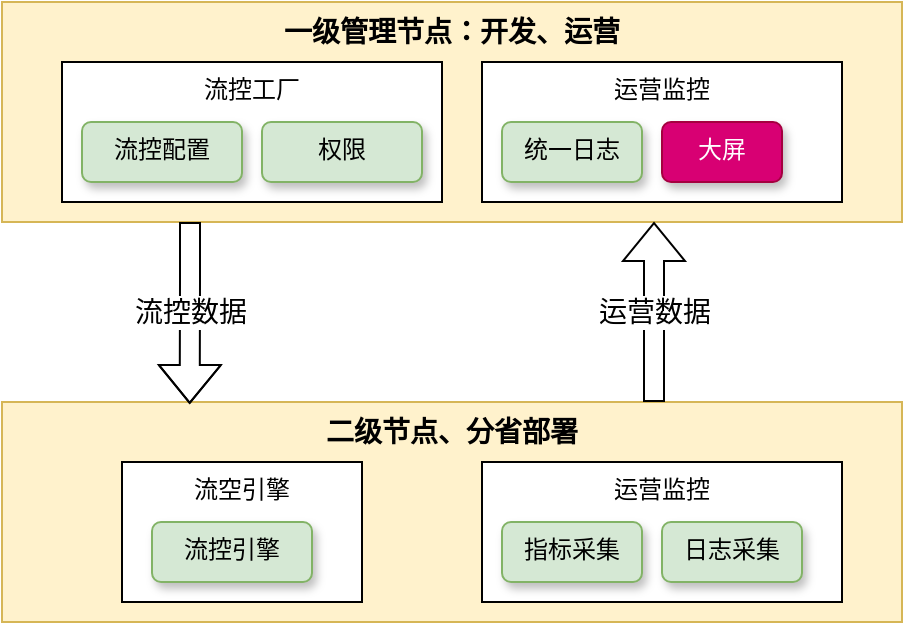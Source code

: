 <mxfile version="15.5.9" type="github" pages="3">
  <diagram id="oLGI9z6a4HBIK8-N9Z7Y" name="逻辑架构">
    <mxGraphModel dx="1108" dy="482" grid="1" gridSize="10" guides="1" tooltips="1" connect="1" arrows="1" fold="1" page="1" pageScale="1" pageWidth="980" pageHeight="690" math="0" shadow="0">
      <root>
        <mxCell id="0" />
        <mxCell id="1" parent="0" />
        <mxCell id="sBp065pm-CVBf1uHkQzi-4" value="一级管理节点：开发、运营" style="rounded=0;whiteSpace=wrap;html=1;fillColor=#fff2cc;strokeColor=#d6b656;horizontal=1;verticalAlign=top;fontStyle=1;fontSize=14;" parent="1" vertex="1">
          <mxGeometry x="60" y="60" width="450" height="110" as="geometry" />
        </mxCell>
        <mxCell id="sBp065pm-CVBf1uHkQzi-5" value="流控工厂" style="rounded=0;whiteSpace=wrap;html=1;gradientColor=none;horizontal=1;labelPosition=center;verticalLabelPosition=middle;align=center;verticalAlign=top;" parent="1" vertex="1">
          <mxGeometry x="90" y="90" width="190" height="70" as="geometry" />
        </mxCell>
        <mxCell id="sBp065pm-CVBf1uHkQzi-6" value="流控配置" style="rounded=1;whiteSpace=wrap;html=1;verticalAlign=top;fillColor=#d5e8d4;strokeColor=#82b366;shadow=1;" parent="1" vertex="1">
          <mxGeometry x="100" y="120" width="80" height="30" as="geometry" />
        </mxCell>
        <mxCell id="sBp065pm-CVBf1uHkQzi-7" value="运营监控" style="rounded=0;whiteSpace=wrap;html=1;gradientColor=none;horizontal=1;labelPosition=center;verticalLabelPosition=middle;align=center;verticalAlign=top;" parent="1" vertex="1">
          <mxGeometry x="300" y="90" width="180" height="70" as="geometry" />
        </mxCell>
        <mxCell id="sBp065pm-CVBf1uHkQzi-8" value="统一日志" style="rounded=1;whiteSpace=wrap;html=1;verticalAlign=top;fillColor=#d5e8d4;strokeColor=#82b366;shadow=1;" parent="1" vertex="1">
          <mxGeometry x="310" y="120" width="70" height="30" as="geometry" />
        </mxCell>
        <mxCell id="sBp065pm-CVBf1uHkQzi-11" value="大屏" style="rounded=1;whiteSpace=wrap;html=1;verticalAlign=top;fillColor=#d80073;strokeColor=#A50040;shadow=1;fontColor=#ffffff;" parent="1" vertex="1">
          <mxGeometry x="390" y="120" width="60" height="30" as="geometry" />
        </mxCell>
        <mxCell id="sBp065pm-CVBf1uHkQzi-13" value="权限" style="rounded=1;whiteSpace=wrap;html=1;verticalAlign=top;fillColor=#d5e8d4;strokeColor=#82b366;shadow=1;" parent="1" vertex="1">
          <mxGeometry x="190" y="120" width="80" height="30" as="geometry" />
        </mxCell>
        <mxCell id="sBp065pm-CVBf1uHkQzi-14" value="二级节点、分省部署" style="rounded=0;whiteSpace=wrap;html=1;fillColor=#fff2cc;strokeColor=#d6b656;horizontal=1;verticalAlign=top;fontStyle=1;fontSize=14;" parent="1" vertex="1">
          <mxGeometry x="60" y="260" width="450" height="110" as="geometry" />
        </mxCell>
        <mxCell id="sBp065pm-CVBf1uHkQzi-16" value="流空引擎" style="rounded=0;whiteSpace=wrap;html=1;gradientColor=none;horizontal=1;labelPosition=center;verticalLabelPosition=middle;align=center;verticalAlign=top;" parent="1" vertex="1">
          <mxGeometry x="120" y="290" width="120" height="70" as="geometry" />
        </mxCell>
        <mxCell id="sBp065pm-CVBf1uHkQzi-17" value="流控引擎" style="rounded=1;whiteSpace=wrap;html=1;verticalAlign=top;fillColor=#d5e8d4;strokeColor=#82b366;shadow=1;" parent="1" vertex="1">
          <mxGeometry x="135" y="320" width="80" height="30" as="geometry" />
        </mxCell>
        <mxCell id="sBp065pm-CVBf1uHkQzi-18" value="运营监控" style="rounded=0;whiteSpace=wrap;html=1;gradientColor=none;horizontal=1;labelPosition=center;verticalLabelPosition=middle;align=center;verticalAlign=top;" parent="1" vertex="1">
          <mxGeometry x="300" y="290" width="180" height="70" as="geometry" />
        </mxCell>
        <mxCell id="sBp065pm-CVBf1uHkQzi-19" value="指标采集" style="rounded=1;whiteSpace=wrap;html=1;verticalAlign=top;fillColor=#d5e8d4;strokeColor=#82b366;shadow=1;" parent="1" vertex="1">
          <mxGeometry x="310" y="320" width="70" height="30" as="geometry" />
        </mxCell>
        <mxCell id="sBp065pm-CVBf1uHkQzi-23" value="日志采集" style="rounded=1;whiteSpace=wrap;html=1;verticalAlign=top;fillColor=#d5e8d4;strokeColor=#82b366;shadow=1;" parent="1" vertex="1">
          <mxGeometry x="390" y="320" width="70" height="30" as="geometry" />
        </mxCell>
        <mxCell id="sBp065pm-CVBf1uHkQzi-24" value="流控数据" style="shape=flexArrow;endArrow=classic;html=1;rounded=0;fontSize=14;entryX=0.405;entryY=0.009;entryDx=0;entryDy=0;entryPerimeter=0;" parent="1" edge="1">
          <mxGeometry width="50" height="50" relative="1" as="geometry">
            <mxPoint x="154" y="170" as="sourcePoint" />
            <mxPoint x="153.85" y="260.99" as="targetPoint" />
            <Array as="points">
              <mxPoint x="154" y="200" />
            </Array>
          </mxGeometry>
        </mxCell>
        <mxCell id="sBp065pm-CVBf1uHkQzi-26" value="运营数据" style="shape=flexArrow;endArrow=classic;html=1;rounded=0;fontSize=14;" parent="1" edge="1">
          <mxGeometry width="50" height="50" relative="1" as="geometry">
            <mxPoint x="386" y="260" as="sourcePoint" />
            <mxPoint x="386" y="170" as="targetPoint" />
          </mxGeometry>
        </mxCell>
      </root>
    </mxGraphModel>
  </diagram>
  <diagram id="fbQm1llPgzJf8hFarM7H" name="部署运行架构-物理">
    <mxGraphModel dx="1553" dy="607" grid="1" gridSize="10" guides="1" tooltips="1" connect="1" arrows="1" fold="1" page="1" pageScale="1" pageWidth="980" pageHeight="690" math="0" shadow="0">
      <root>
        <mxCell id="NP_HojyU4tkYbMgiwP5o-0" />
        <mxCell id="NP_HojyU4tkYbMgiwP5o-1" parent="NP_HojyU4tkYbMgiwP5o-0" />
        <mxCell id="u3MFdCRJsbCS7jwwS8nm-0" value="" style="rounded=1;whiteSpace=wrap;html=1;shadow=1;fontSize=14;gradientColor=none;verticalAlign=top;" parent="NP_HojyU4tkYbMgiwP5o-1" vertex="1">
          <mxGeometry x="170" y="482.5" width="610" height="80" as="geometry" />
        </mxCell>
        <mxCell id="Mo_kTadvGA1qFEUCFDDB-12" value="流控json" style="edgeStyle=orthogonalEdgeStyle;rounded=0;orthogonalLoop=1;jettySize=auto;html=1;fontSize=12;entryX=-0.02;entryY=0.333;entryDx=0;entryDy=0;entryPerimeter=0;elbow=vertical;curved=1;" parent="NP_HojyU4tkYbMgiwP5o-1" source="Mo_kTadvGA1qFEUCFDDB-7" target="Mo_kTadvGA1qFEUCFDDB-5" edge="1">
          <mxGeometry relative="1" as="geometry">
            <mxPoint x="325" y="410" as="targetPoint" />
            <Array as="points">
              <mxPoint x="465" y="523" />
              <mxPoint x="465" y="424" />
            </Array>
          </mxGeometry>
        </mxCell>
        <mxCell id="Mo_kTadvGA1qFEUCFDDB-7" value="" style="rounded=0;whiteSpace=wrap;html=1;shadow=0;fontSize=14;verticalAlign=middle;fillColor=#fad7ac;strokeColor=#b46504;align=left;fontStyle=1" parent="NP_HojyU4tkYbMgiwP5o-1" vertex="1">
          <mxGeometry x="210" y="490" width="230" height="65" as="geometry" />
        </mxCell>
        <mxCell id="6_ZzpwJ5OL2XMzkVOFPA-0" value="磐基云" style="rounded=1;whiteSpace=wrap;html=1;shadow=1;fontSize=14;gradientColor=none;verticalAlign=top;" parent="NP_HojyU4tkYbMgiwP5o-1" vertex="1">
          <mxGeometry x="160" y="20" width="780" height="360" as="geometry" />
        </mxCell>
        <mxCell id="w-EZmMAy4Iv_MLpaqvAl-1" value="W&lt;br&gt;E&lt;br&gt;B" style="rounded=0;whiteSpace=wrap;html=1;shadow=0;fontSize=14;verticalAlign=middle;fillColor=#fad7ac;strokeColor=#b46504;align=left;fontStyle=1;horizontal=1;" parent="NP_HojyU4tkYbMgiwP5o-1" vertex="1">
          <mxGeometry x="250" y="65" width="300" height="60" as="geometry" />
        </mxCell>
        <mxCell id="w-EZmMAy4Iv_MLpaqvAl-0" value="服&lt;br&gt;务" style="rounded=0;whiteSpace=wrap;html=1;shadow=0;fontSize=14;verticalAlign=middle;fillColor=#fad7ac;strokeColor=#b46504;align=left;fontStyle=1" parent="NP_HojyU4tkYbMgiwP5o-1" vertex="1">
          <mxGeometry x="250" y="150" width="300" height="65" as="geometry" />
        </mxCell>
        <mxCell id="NyyIcxrxnfV0I-4X1t5z-2" value="" style="edgeStyle=orthogonalEdgeStyle;rounded=0;orthogonalLoop=1;jettySize=auto;html=1;fontSize=14;" parent="NP_HojyU4tkYbMgiwP5o-1" source="9xRCl8ZjX-lUkDARdpu1-0" edge="1">
          <mxGeometry relative="1" as="geometry">
            <mxPoint x="342" y="150" as="targetPoint" />
          </mxGeometry>
        </mxCell>
        <mxCell id="9xRCl8ZjX-lUkDARdpu1-0" value="流控工厂-WEB&lt;br&gt;" style="rounded=1;whiteSpace=wrap;html=1;verticalAlign=top;fillColor=#d5e8d4;strokeColor=#82b366;shadow=1;" parent="NP_HojyU4tkYbMgiwP5o-1" vertex="1">
          <mxGeometry x="287" y="80" width="110" height="30" as="geometry" />
        </mxCell>
        <mxCell id="NyyIcxrxnfV0I-4X1t5z-1" style="edgeStyle=orthogonalEdgeStyle;rounded=0;orthogonalLoop=1;jettySize=auto;html=1;fontSize=14;" parent="NP_HojyU4tkYbMgiwP5o-1" source="6RguTDdiBsKrD8jDMWTJ-0" target="aEl03PHpY1SfFa9Gt5Uz-0" edge="1">
          <mxGeometry relative="1" as="geometry" />
        </mxCell>
        <mxCell id="6RguTDdiBsKrD8jDMWTJ-0" value="流控工厂-服务" style="rounded=1;whiteSpace=wrap;html=1;verticalAlign=top;fillColor=#d5e8d4;strokeColor=#82b366;shadow=1;" parent="NP_HojyU4tkYbMgiwP5o-1" vertex="1">
          <mxGeometry x="287" y="170" width="110" height="30" as="geometry" />
        </mxCell>
        <mxCell id="aEl03PHpY1SfFa9Gt5Uz-0" value="mysql" style="shape=cylinder3;whiteSpace=wrap;html=1;boundedLbl=1;backgroundOutline=1;size=15;rounded=0;shadow=1;fontSize=14;gradientColor=none;verticalAlign=top;" parent="NP_HojyU4tkYbMgiwP5o-1" vertex="1">
          <mxGeometry x="312" y="300" width="60" height="70" as="geometry" />
        </mxCell>
        <mxCell id="lCTPJlWnJQa8fwrY2ktk-0" value="" style="edgeStyle=orthogonalEdgeStyle;rounded=0;orthogonalLoop=1;jettySize=auto;html=1;fontSize=14;" parent="NP_HojyU4tkYbMgiwP5o-1" source="Y7tlC06m8-OzNRWvH6vx-0" edge="1">
          <mxGeometry relative="1" as="geometry">
            <mxPoint x="485" y="150" as="targetPoint" />
          </mxGeometry>
        </mxCell>
        <mxCell id="Y7tlC06m8-OzNRWvH6vx-0" value="&lt;b&gt;....&lt;/b&gt;" style="rounded=1;whiteSpace=wrap;html=1;verticalAlign=top;fillColor=#d5e8d4;strokeColor=#82b366;shadow=1;" parent="NP_HojyU4tkYbMgiwP5o-1" vertex="1">
          <mxGeometry x="430" y="80" width="110" height="30" as="geometry" />
        </mxCell>
        <mxCell id="6_ZzpwJ5OL2XMzkVOFPA-1" value="..." style="rounded=1;whiteSpace=wrap;html=1;verticalAlign=top;fillColor=#d5e8d4;strokeColor=#82b366;shadow=1;" parent="NP_HojyU4tkYbMgiwP5o-1" vertex="1">
          <mxGeometry x="430" y="170" width="110" height="30" as="geometry" />
        </mxCell>
        <mxCell id="Kbqe0YGDjtKb_5VJARRd-3" value="服务基线" style="edgeStyle=orthogonalEdgeStyle;rounded=0;orthogonalLoop=1;jettySize=auto;html=1;fontSize=14;entryX=1;entryY=0.5;entryDx=0;entryDy=0;" parent="NP_HojyU4tkYbMgiwP5o-1" source="Kbqe0YGDjtKb_5VJARRd-1" target="w-EZmMAy4Iv_MLpaqvAl-0" edge="1">
          <mxGeometry relative="1" as="geometry">
            <mxPoint x="660" y="185" as="targetPoint" />
          </mxGeometry>
        </mxCell>
        <mxCell id="Kbqe0YGDjtKb_5VJARRd-1" value="需求管控" style="rounded=1;whiteSpace=wrap;html=1;verticalAlign=middle;fillColor=#f8cecc;strokeColor=#b85450;shadow=1;gradientColor=#ea6b66;" parent="NP_HojyU4tkYbMgiwP5o-1" vertex="1">
          <mxGeometry x="640" y="160" width="110" height="50" as="geometry" />
        </mxCell>
        <mxCell id="Mo_kTadvGA1qFEUCFDDB-0" value="流控引擎" style="rounded=1;whiteSpace=wrap;html=1;verticalAlign=top;fillColor=#d5e8d4;strokeColor=#82b366;shadow=1;" parent="NP_HojyU4tkYbMgiwP5o-1" vertex="1">
          <mxGeometry x="230" y="510" width="80" height="30" as="geometry" />
        </mxCell>
        <mxCell id="Mo_kTadvGA1qFEUCFDDB-1" value="....." style="rounded=1;whiteSpace=wrap;html=1;verticalAlign=top;fillColor=#d5e8d4;strokeColor=#82b366;shadow=1;" parent="NP_HojyU4tkYbMgiwP5o-1" vertex="1">
          <mxGeometry x="330" y="510" width="80" height="30" as="geometry" />
        </mxCell>
        <mxCell id="Mo_kTadvGA1qFEUCFDDB-2" value="" style="endArrow=none;dashed=1;html=1;rounded=0;fontSize=14;" parent="NP_HojyU4tkYbMgiwP5o-1" edge="1">
          <mxGeometry width="50" height="50" relative="1" as="geometry">
            <mxPoint x="980" y="400" as="sourcePoint" />
            <mxPoint x="10" y="400" as="targetPoint" />
          </mxGeometry>
        </mxCell>
        <mxCell id="Mo_kTadvGA1qFEUCFDDB-3" value="一级" style="text;html=1;strokeColor=none;fillColor=none;align=center;verticalAlign=middle;whiteSpace=wrap;rounded=0;shadow=0;fontSize=22;fontStyle=1" parent="NP_HojyU4tkYbMgiwP5o-1" vertex="1">
          <mxGeometry x="40" y="140" width="60" height="30" as="geometry" />
        </mxCell>
        <mxCell id="Mo_kTadvGA1qFEUCFDDB-4" value="省级" style="text;html=1;strokeColor=none;fillColor=none;align=center;verticalAlign=middle;whiteSpace=wrap;rounded=0;shadow=0;fontSize=22;fontStyle=1" parent="NP_HojyU4tkYbMgiwP5o-1" vertex="1">
          <mxGeometry x="30" y="507.5" width="60" height="30" as="geometry" />
        </mxCell>
        <mxCell id="Mo_kTadvGA1qFEUCFDDB-5" value="" style="sketch=0;aspect=fixed;html=1;points=[];align=center;image;fontSize=12;image=img/lib/mscae/Cache_Redis_Product.svg;rounded=1;shadow=0;gradientColor=none;" parent="NP_HojyU4tkYbMgiwP5o-1" vertex="1">
          <mxGeometry x="520" y="410" width="50" height="42" as="geometry" />
        </mxCell>
        <mxCell id="Mo_kTadvGA1qFEUCFDDB-10" style="edgeStyle=orthogonalEdgeStyle;rounded=0;orthogonalLoop=1;jettySize=auto;html=1;fontSize=12;entryX=0.75;entryY=0;entryDx=0;entryDy=0;startArrow=none;startFill=0;curved=1;exitX=0.25;exitY=1;exitDx=0;exitDy=0;" parent="NP_HojyU4tkYbMgiwP5o-1" source="Kbqe0YGDjtKb_5VJARRd-1" target="Mo_kTadvGA1qFEUCFDDB-7" edge="1">
          <mxGeometry relative="1" as="geometry" />
        </mxCell>
        <mxCell id="aF4toXZxpPaI2YPfsHAH-0" value="流控json" style="edgeLabel;html=1;align=center;verticalAlign=middle;resizable=0;points=[];fontSize=13;fontColor=#000000;" parent="Mo_kTadvGA1qFEUCFDDB-10" vertex="1" connectable="0">
          <mxGeometry x="-0.161" y="21" relative="1" as="geometry">
            <mxPoint y="-26" as="offset" />
          </mxGeometry>
        </mxCell>
        <mxCell id="N9UMVpNTBeUmp2C19hCg-7" style="edgeStyle=orthogonalEdgeStyle;rounded=0;orthogonalLoop=1;jettySize=auto;html=1;entryX=0.5;entryY=1;entryDx=0;entryDy=0;curved=1;" edge="1" parent="NP_HojyU4tkYbMgiwP5o-1" target="s3MKGjqLSDfwih5t7KVQ-0">
          <mxGeometry relative="1" as="geometry">
            <mxPoint x="730" y="310" as="sourcePoint" />
          </mxGeometry>
        </mxCell>
        <mxCell id="Mo_kTadvGA1qFEUCFDDB-6" value="" style="sketch=0;points=[[0,0,0],[0.25,0,0],[0.5,0,0],[0.75,0,0],[1,0,0],[0,1,0],[0.25,1,0],[0.5,1,0],[0.75,1,0],[1,1,0],[0,0.25,0],[0,0.5,0],[0,0.75,0],[1,0.25,0],[1,0.5,0],[1,0.75,0]];outlineConnect=0;fontColor=#232F3E;gradientColor=#945DF2;gradientDirection=north;fillColor=#5A30B5;strokeColor=#ffffff;dashed=0;verticalLabelPosition=bottom;verticalAlign=top;align=center;html=1;fontSize=12;fontStyle=0;aspect=fixed;shape=mxgraph.aws4.resourceIcon;resIcon=mxgraph.aws4.managed_streaming_for_kafka;rounded=1;shadow=0;" parent="NP_HojyU4tkYbMgiwP5o-1" vertex="1">
          <mxGeometry x="665" y="290" width="60" height="60" as="geometry" />
        </mxCell>
        <mxCell id="s3MKGjqLSDfwih5t7KVQ-0" value="" style="rounded=0;whiteSpace=wrap;html=1;shadow=0;fontSize=14;verticalAlign=middle;fillColor=#fad7ac;strokeColor=#b46504;align=left;fontStyle=1;horizontal=1;" parent="NP_HojyU4tkYbMgiwP5o-1" vertex="1">
          <mxGeometry x="770" y="65" width="156" height="60" as="geometry" />
        </mxCell>
        <mxCell id="s3MKGjqLSDfwih5t7KVQ-1" value="日志平台" style="rounded=1;whiteSpace=wrap;html=1;verticalAlign=top;fillColor=#d5e8d4;strokeColor=#82b366;shadow=1;" parent="NP_HojyU4tkYbMgiwP5o-1" vertex="1">
          <mxGeometry x="790" y="80" width="110" height="30" as="geometry" />
        </mxCell>
        <mxCell id="s3MKGjqLSDfwih5t7KVQ-4" value="&lt;h1&gt;流控&lt;/h1&gt;&lt;p&gt;1：流控WEB和微服务都是无状态&lt;/p&gt;&lt;p&gt;2：日志支持租户&lt;/p&gt;" style="text;html=1;strokeColor=none;fillColor=none;spacing=5;spacingTop=-20;whiteSpace=wrap;overflow=hidden;rounded=0;shadow=0;fontSize=12;align=left;verticalAlign=middle;" parent="NP_HojyU4tkYbMgiwP5o-1" vertex="1">
          <mxGeometry x="1030" y="30" width="190" height="120" as="geometry" />
        </mxCell>
        <mxCell id="vb6R51UmJwMg9hE3pY-B-0" value="&lt;h1&gt;需管&lt;/h1&gt;&lt;p&gt;1：走上线版本发布流程&lt;/p&gt;&lt;p&gt;&lt;br&gt;&lt;/p&gt;" style="text;html=1;strokeColor=none;fillColor=none;spacing=5;spacingTop=-20;whiteSpace=wrap;overflow=hidden;rounded=0;shadow=0;fontSize=12;align=left;verticalAlign=middle;" parent="NP_HojyU4tkYbMgiwP5o-1" vertex="1">
          <mxGeometry x="1020" y="167.5" width="190" height="72.5" as="geometry" />
        </mxCell>
        <mxCell id="aF4toXZxpPaI2YPfsHAH-1" value="流控json" style="endArrow=classic;html=1;rounded=0;fontSize=13;fontColor=#000000;curved=1;elbow=vertical;entryX=0;entryY=0.75;entryDx=0;entryDy=0;" parent="NP_HojyU4tkYbMgiwP5o-1" edge="1">
          <mxGeometry width="50" height="50" relative="1" as="geometry">
            <mxPoint x="550" y="201" as="sourcePoint" />
            <mxPoint x="640" y="200.5" as="targetPoint" />
          </mxGeometry>
        </mxCell>
        <mxCell id="s3MKGjqLSDfwih5t7KVQ-2" style="edgeStyle=orthogonalEdgeStyle;curved=1;rounded=0;orthogonalLoop=1;jettySize=auto;html=1;fontSize=12;entryX=0.5;entryY=1;entryDx=0;entryDy=0;entryPerimeter=0;" parent="NP_HojyU4tkYbMgiwP5o-1" source="Mo_kTadvGA1qFEUCFDDB-7" target="N9UMVpNTBeUmp2C19hCg-0" edge="1">
          <mxGeometry relative="1" as="geometry">
            <mxPoint x="700" y="430" as="targetPoint" />
          </mxGeometry>
        </mxCell>
        <mxCell id="s3MKGjqLSDfwih5t7KVQ-3" value="日志" style="edgeLabel;html=1;align=center;verticalAlign=middle;resizable=0;points=[];fontSize=12;" parent="s3MKGjqLSDfwih5t7KVQ-2" vertex="1" connectable="0">
          <mxGeometry x="0.025" y="41" relative="1" as="geometry">
            <mxPoint y="1" as="offset" />
          </mxGeometry>
        </mxCell>
        <mxCell id="N9UMVpNTBeUmp2C19hCg-1" style="edgeStyle=orthogonalEdgeStyle;rounded=0;orthogonalLoop=1;jettySize=auto;html=1;entryX=0.75;entryY=1;entryDx=0;entryDy=0;entryPerimeter=0;curved=1;" edge="1" parent="NP_HojyU4tkYbMgiwP5o-1" source="N9UMVpNTBeUmp2C19hCg-0" target="Mo_kTadvGA1qFEUCFDDB-6">
          <mxGeometry relative="1" as="geometry" />
        </mxCell>
        <mxCell id="N9UMVpNTBeUmp2C19hCg-0" value="" style="sketch=0;points=[[0,0,0],[0.25,0,0],[0.5,0,0],[0.75,0,0],[1,0,0],[0,1,0],[0.25,1,0],[0.5,1,0],[0.75,1,0],[1,1,0],[0,0.25,0],[0,0.5,0],[0,0.75,0],[1,0.25,0],[1,0.5,0],[1,0.75,0]];outlineConnect=0;fontColor=#232F3E;gradientColor=#945DF2;gradientDirection=north;fillColor=#5A30B5;strokeColor=#ffffff;dashed=0;verticalLabelPosition=bottom;verticalAlign=top;align=center;html=1;fontSize=12;fontStyle=0;aspect=fixed;shape=mxgraph.aws4.resourceIcon;resIcon=mxgraph.aws4.managed_streaming_for_kafka;rounded=1;shadow=0;" vertex="1" parent="NP_HojyU4tkYbMgiwP5o-1">
          <mxGeometry x="710" y="401" width="60" height="60" as="geometry" />
        </mxCell>
      </root>
    </mxGraphModel>
  </diagram>
  <diagram id="7OookgQmFwPMR2R4jh_X" name="权限设计">
    <mxGraphModel dx="2080" dy="430" grid="1" gridSize="10" guides="1" tooltips="1" connect="1" arrows="1" fold="1" page="1" pageScale="1" pageWidth="980" pageHeight="690" math="0" shadow="0">
      <root>
        <mxCell id="2hIdPUoKE1bXBVzkzfMO-0" />
        <mxCell id="2hIdPUoKE1bXBVzkzfMO-1" parent="2hIdPUoKE1bXBVzkzfMO-0" />
        <mxCell id="haD4hVW923PeyUNKSnMZ-1" value="菜单" style="text;html=1;strokeColor=none;fillColor=none;align=center;verticalAlign=middle;whiteSpace=wrap;rounded=0;shadow=0;fontSize=17;fontStyle=1" parent="2hIdPUoKE1bXBVzkzfMO-1" vertex="1">
          <mxGeometry x="90" y="265" width="60" height="30" as="geometry" />
        </mxCell>
        <mxCell id="OK3X0le_muq3t4KpYH8Y-43" value="" style="edgeStyle=orthogonalEdgeStyle;rounded=0;orthogonalLoop=1;jettySize=auto;html=1;fontSize=13;fontColor=#000000;startArrow=none;startFill=0;endArrow=classic;endFill=1;elbow=vertical;" parent="2hIdPUoKE1bXBVzkzfMO-1" source="fLxgYDN2d__sk4BN7UGc-0" target="OK3X0le_muq3t4KpYH8Y-42" edge="1">
          <mxGeometry relative="1" as="geometry" />
        </mxCell>
        <mxCell id="fLxgYDN2d__sk4BN7UGc-0" value="服务" style="text;html=1;strokeColor=none;fillColor=none;align=center;verticalAlign=middle;whiteSpace=wrap;rounded=0;shadow=0;fontSize=13;fontStyle=1" parent="2hIdPUoKE1bXBVzkzfMO-1" vertex="1">
          <mxGeometry x="250.75" y="94" width="37.5" height="30" as="geometry" />
        </mxCell>
        <mxCell id="Wit0cMV9T5mof_s65Gfu-4" value="" style="shape=curlyBracket;whiteSpace=wrap;html=1;rounded=1;shadow=0;fontSize=12;gradientColor=none;align=left;verticalAlign=middle;" parent="2hIdPUoKE1bXBVzkzfMO-1" vertex="1">
          <mxGeometry x="275.25" y="164" width="50" height="49" as="geometry" />
        </mxCell>
        <mxCell id="Wit0cMV9T5mof_s65Gfu-5" value="查询（按&lt;span style=&quot;font-size: 13px&quot;&gt;Group&lt;/span&gt;）、查看流程图" style="text;html=1;strokeColor=none;fillColor=none;align=left;verticalAlign=middle;whiteSpace=wrap;rounded=0;shadow=0;fontSize=12;" parent="2hIdPUoKE1bXBVzkzfMO-1" vertex="1">
          <mxGeometry x="328.25" y="149.5" width="191.75" height="30" as="geometry" />
        </mxCell>
        <mxCell id="Wit0cMV9T5mof_s65Gfu-8" value="新增、配置流程图、复制流程图，编辑、删除" style="text;html=1;strokeColor=none;fillColor=none;align=center;verticalAlign=middle;whiteSpace=wrap;rounded=0;shadow=0;fontSize=12;" parent="2hIdPUoKE1bXBVzkzfMO-1" vertex="1">
          <mxGeometry x="315.25" y="194" width="268" height="30" as="geometry" />
        </mxCell>
        <mxCell id="OK3X0le_muq3t4KpYH8Y-0" value="&lt;b&gt;&lt;font style=&quot;font-size: 15px&quot;&gt;主体&lt;/font&gt;&lt;/b&gt;&lt;br&gt;User、Group" style="rounded=1;whiteSpace=wrap;html=1;shadow=1;fontSize=13;gradientColor=none;align=center;verticalAlign=middle;spacing=5;" parent="2hIdPUoKE1bXBVzkzfMO-1" vertex="1">
          <mxGeometry x="443.25" y="694" width="120" height="50" as="geometry" />
        </mxCell>
        <mxCell id="fLxgYDN2d__sk4BN7UGc-1" value="组件" style="text;html=1;strokeColor=none;fillColor=none;align=center;verticalAlign=middle;whiteSpace=wrap;rounded=0;shadow=0;fontSize=13;fontStyle=1" parent="2hIdPUoKE1bXBVzkzfMO-1" vertex="1">
          <mxGeometry x="241.25" y="172" width="47" height="30" as="geometry" />
        </mxCell>
        <mxCell id="OK3X0le_muq3t4KpYH8Y-8" value="流程控制" style="text;whiteSpace=wrap;html=1;fontSize=13;fontColor=#CC00CC;" parent="2hIdPUoKE1bXBVzkzfMO-1" vertex="1">
          <mxGeometry x="163" y="136" width="80" height="30" as="geometry" />
        </mxCell>
        <mxCell id="OK3X0le_muq3t4KpYH8Y-37" value="" style="edgeStyle=orthogonalEdgeStyle;rounded=0;orthogonalLoop=1;jettySize=auto;html=1;fontSize=15;fontColor=#000000;startArrow=none;startFill=0;endArrow=classic;endFill=1;elbow=vertical;" parent="2hIdPUoKE1bXBVzkzfMO-1" target="OK3X0le_muq3t4KpYH8Y-36" edge="1">
          <mxGeometry relative="1" as="geometry">
            <mxPoint x="229" y="255" as="sourcePoint" />
          </mxGeometry>
        </mxCell>
        <mxCell id="OK3X0le_muq3t4KpYH8Y-9" value="组件授权" style="text;whiteSpace=wrap;html=1;fontSize=13;fontColor=#CC00CC;" parent="2hIdPUoKE1bXBVzkzfMO-1" vertex="1">
          <mxGeometry x="162" y="240" width="80" height="30" as="geometry" />
        </mxCell>
        <mxCell id="OK3X0le_muq3t4KpYH8Y-10" value="静态配置" style="text;whiteSpace=wrap;html=1;fontSize=13;fontColor=#CC00CC;" parent="2hIdPUoKE1bXBVzkzfMO-1" vertex="1">
          <mxGeometry x="162" y="280" width="80" height="30" as="geometry" />
        </mxCell>
        <mxCell id="OK3X0le_muq3t4KpYH8Y-11" value="运营监控" style="text;whiteSpace=wrap;html=1;fontSize=13;fontColor=#CC00CC;" parent="2hIdPUoKE1bXBVzkzfMO-1" vertex="1">
          <mxGeometry x="162" y="315" width="80" height="30" as="geometry" />
        </mxCell>
        <mxCell id="OK3X0le_muq3t4KpYH8Y-12" value="日志查询" style="text;whiteSpace=wrap;html=1;fontSize=13;fontColor=#CC00CC;" parent="2hIdPUoKE1bXBVzkzfMO-1" vertex="1">
          <mxGeometry x="162" y="360" width="80" height="30" as="geometry" />
        </mxCell>
        <mxCell id="OK3X0le_muq3t4KpYH8Y-15" value="" style="shape=curlyBracket;whiteSpace=wrap;html=1;rounded=1;shadow=0;fontSize=13;fontColor=#CC00CC;gradientColor=none;align=center;verticalAlign=middle;" parent="2hIdPUoKE1bXBVzkzfMO-1" vertex="1">
          <mxGeometry x="140" y="150" width="20" height="260" as="geometry" />
        </mxCell>
        <mxCell id="OK3X0le_muq3t4KpYH8Y-17" value="" style="shape=curlyBracket;whiteSpace=wrap;html=1;rounded=1;shadow=0;fontSize=13;fontColor=#CC00CC;gradientColor=none;align=center;verticalAlign=middle;" parent="2hIdPUoKE1bXBVzkzfMO-1" vertex="1">
          <mxGeometry x="214" y="109" width="36" height="81" as="geometry" />
        </mxCell>
        <mxCell id="OK3X0le_muq3t4KpYH8Y-25" value="" style="edgeStyle=orthogonalEdgeStyle;rounded=0;orthogonalLoop=1;jettySize=auto;html=1;fontSize=12;fontColor=#000000;endArrow=classic;endFill=1;elbow=vertical;startArrow=classic;startFill=1;" parent="2hIdPUoKE1bXBVzkzfMO-1" source="OK3X0le_muq3t4KpYH8Y-18" target="OK3X0le_muq3t4KpYH8Y-0" edge="1">
          <mxGeometry relative="1" as="geometry" />
        </mxCell>
        <mxCell id="OK3X0le_muq3t4KpYH8Y-26" value="" style="edgeStyle=orthogonalEdgeStyle;rounded=0;orthogonalLoop=1;jettySize=auto;html=1;fontSize=12;fontColor=#000000;startArrow=none;startFill=0;endArrow=classic;endFill=1;elbow=vertical;" parent="2hIdPUoKE1bXBVzkzfMO-1" source="OK3X0le_muq3t4KpYH8Y-18" target="OK3X0le_muq3t4KpYH8Y-19" edge="1">
          <mxGeometry relative="1" as="geometry" />
        </mxCell>
        <mxCell id="OK3X0le_muq3t4KpYH8Y-18" value="&lt;b style=&quot;font-size: 15px&quot;&gt;角色&lt;br&gt;&lt;/b&gt;Role" style="rounded=1;whiteSpace=wrap;html=1;shadow=1;fontSize=13;gradientColor=none;align=center;verticalAlign=middle;spacing=5;" parent="2hIdPUoKE1bXBVzkzfMO-1" vertex="1">
          <mxGeometry x="213.25" y="694" width="120" height="50" as="geometry" />
        </mxCell>
        <mxCell id="OK3X0le_muq3t4KpYH8Y-23" style="edgeStyle=orthogonalEdgeStyle;rounded=0;orthogonalLoop=1;jettySize=auto;html=1;entryX=0;entryY=0;entryDx=110;entryDy=0;entryPerimeter=0;fontSize=12;fontColor=#000000;endArrow=classic;endFill=1;" parent="2hIdPUoKE1bXBVzkzfMO-1" source="OK3X0le_muq3t4KpYH8Y-19" target="OK3X0le_muq3t4KpYH8Y-20" edge="1">
          <mxGeometry relative="1" as="geometry" />
        </mxCell>
        <mxCell id="OK3X0le_muq3t4KpYH8Y-24" style="edgeStyle=orthogonalEdgeStyle;rounded=0;orthogonalLoop=1;jettySize=auto;html=1;entryX=0;entryY=0;entryDx=155;entryDy=0;entryPerimeter=0;fontSize=12;fontColor=#000000;endArrow=classic;endFill=1;exitX=1;exitY=0.5;exitDx=0;exitDy=0;" parent="2hIdPUoKE1bXBVzkzfMO-1" source="OK3X0le_muq3t4KpYH8Y-19" target="OK3X0le_muq3t4KpYH8Y-22" edge="1">
          <mxGeometry relative="1" as="geometry" />
        </mxCell>
        <mxCell id="OK3X0le_muq3t4KpYH8Y-19" value="&lt;b&gt;&lt;font style=&quot;font-size: 15px&quot;&gt;规则&lt;/font&gt;&lt;br&gt;&lt;/b&gt;Rule" style="shape=document;whiteSpace=wrap;html=1;boundedLbl=1;rounded=1;shadow=1;labelBorderColor=none;fontSize=13;align=center;verticalAlign=middle;strokeColor=#36393d;fillColor=#ffff88;" parent="2hIdPUoKE1bXBVzkzfMO-1" vertex="1">
          <mxGeometry x="213.25" y="790" width="120" height="70" as="geometry" />
        </mxCell>
        <mxCell id="OK3X0le_muq3t4KpYH8Y-20" value="&amp;nbsp;&lt;b&gt;资源菜单&lt;/b&gt;&lt;br&gt;[&lt;font style=&quot;font-size: 12px&quot;&gt;流程控制、组件授权.&lt;/font&gt;..]" style="shape=card;whiteSpace=wrap;html=1;rounded=1;shadow=1;labelBorderColor=none;fontSize=15;fontColor=#000000;strokeColor=default;gradientColor=none;align=center;verticalAlign=middle;" parent="2hIdPUoKE1bXBVzkzfMO-1" vertex="1">
          <mxGeometry x="-6.75" y="900" width="190" height="80" as="geometry" />
        </mxCell>
        <mxCell id="OK3X0le_muq3t4KpYH8Y-22" value="&amp;nbsp;&lt;b&gt;操作&lt;/b&gt;&lt;br&gt;[&lt;font style=&quot;font-size: 12px&quot;&gt;查询&lt;/font&gt;、&lt;span style=&quot;font-size: 12px&quot;&gt;新增、配置流程图、复制流程图，编辑、删除&lt;/span&gt;、...]" style="shape=card;whiteSpace=wrap;html=1;rounded=1;shadow=1;labelBorderColor=none;fontSize=15;fontColor=#000000;strokeColor=default;gradientColor=none;align=center;verticalAlign=middle;" parent="2hIdPUoKE1bXBVzkzfMO-1" vertex="1">
          <mxGeometry x="303.25" y="900" width="280" height="80" as="geometry" />
        </mxCell>
        <mxCell id="OK3X0le_muq3t4KpYH8Y-32" value="" style="edgeStyle=orthogonalEdgeStyle;rounded=0;orthogonalLoop=1;jettySize=auto;html=1;fontSize=15;fontColor=#000000;startArrow=none;startFill=0;endArrow=classic;endFill=1;elbow=vertical;" parent="2hIdPUoKE1bXBVzkzfMO-1" source="OK3X0le_muq3t4KpYH8Y-30" edge="1">
          <mxGeometry relative="1" as="geometry">
            <mxPoint x="393.25" y="720" as="targetPoint" />
          </mxGeometry>
        </mxCell>
        <mxCell id="OK3X0le_muq3t4KpYH8Y-30" value="角色绑定" style="shape=process;whiteSpace=wrap;html=1;backgroundOutline=1;rounded=1;shadow=1;labelBorderColor=none;fontSize=15;fontColor=#000000;strokeColor=default;gradientColor=none;align=center;verticalAlign=middle;fontStyle=1" parent="2hIdPUoKE1bXBVzkzfMO-1" vertex="1">
          <mxGeometry x="333.25" y="580" width="120" height="40" as="geometry" />
        </mxCell>
        <mxCell id="OK3X0le_muq3t4KpYH8Y-36" value="授权，取消授权、查询(按Group）" style="text;whiteSpace=wrap;html=1;fontSize=13;fontColor=#000000;" parent="2hIdPUoKE1bXBVzkzfMO-1" vertex="1">
          <mxGeometry x="309" y="240" width="211" height="30" as="geometry" />
        </mxCell>
        <mxCell id="OK3X0le_muq3t4KpYH8Y-38" value="" style="edgeStyle=orthogonalEdgeStyle;rounded=0;orthogonalLoop=1;jettySize=auto;html=1;fontSize=15;fontColor=#000000;startArrow=none;startFill=0;endArrow=classic;endFill=1;elbow=vertical;" parent="2hIdPUoKE1bXBVzkzfMO-1" target="OK3X0le_muq3t4KpYH8Y-39" edge="1">
          <mxGeometry relative="1" as="geometry">
            <mxPoint x="229" y="295" as="sourcePoint" />
          </mxGeometry>
        </mxCell>
        <mxCell id="OK3X0le_muq3t4KpYH8Y-39" value="增、删、改，查看(按Group）" style="text;whiteSpace=wrap;html=1;fontSize=13;fontColor=#000000;" parent="2hIdPUoKE1bXBVzkzfMO-1" vertex="1">
          <mxGeometry x="309" y="280" width="191" height="30" as="geometry" />
        </mxCell>
        <mxCell id="OK3X0le_muq3t4KpYH8Y-40" value="" style="edgeStyle=orthogonalEdgeStyle;rounded=0;orthogonalLoop=1;jettySize=auto;html=1;fontSize=15;fontColor=#000000;startArrow=none;startFill=0;endArrow=classic;endFill=1;elbow=vertical;" parent="2hIdPUoKE1bXBVzkzfMO-1" edge="1">
          <mxGeometry relative="1" as="geometry">
            <mxPoint x="229" y="329.5" as="sourcePoint" />
            <mxPoint x="309" y="329.5" as="targetPoint" />
          </mxGeometry>
        </mxCell>
        <mxCell id="OK3X0le_muq3t4KpYH8Y-41" value="查询(group)" style="text;whiteSpace=wrap;html=1;fontSize=13;fontColor=#000000;" parent="2hIdPUoKE1bXBVzkzfMO-1" vertex="1">
          <mxGeometry x="309" y="315" width="170" height="30" as="geometry" />
        </mxCell>
        <mxCell id="OK3X0le_muq3t4KpYH8Y-42" value="&lt;span style=&quot;color: rgb(0 , 0 , 0) ; font-family: &amp;#34;helvetica&amp;#34; ; font-size: 12px ; font-style: normal ; font-weight: 400 ; letter-spacing: normal ; text-align: left ; text-indent: 0px ; text-transform: none ; word-spacing: 0px ; background-color: rgb(248 , 249 , 250) ; display: inline ; float: none&quot;&gt;查询（按&lt;span style=&quot;font-family: &amp;#34;helvetica&amp;#34; ; font-size: 13px&quot;&gt;Group&lt;/span&gt;)&lt;/span&gt;" style="text;whiteSpace=wrap;html=1;fontSize=13;fontColor=#000000;" parent="2hIdPUoKE1bXBVzkzfMO-1" vertex="1">
          <mxGeometry x="315.25" y="94" width="104.75" height="30" as="geometry" />
        </mxCell>
        <mxCell id="OK3X0le_muq3t4KpYH8Y-44" value="权限控制" style="text;whiteSpace=wrap;html=1;fontSize=13;fontColor=#CC00CC;" parent="2hIdPUoKE1bXBVzkzfMO-1" vertex="1">
          <mxGeometry x="162" y="395" width="80" height="30" as="geometry" />
        </mxCell>
        <mxCell id="jJhoSGwbWvUk6srZZhhT-0" value="" style="edgeStyle=orthogonalEdgeStyle;rounded=0;orthogonalLoop=1;jettySize=auto;html=1;fontSize=15;fontColor=#000000;startArrow=none;startFill=0;endArrow=classic;endFill=1;elbow=vertical;" edge="1" parent="2hIdPUoKE1bXBVzkzfMO-1" target="jJhoSGwbWvUk6srZZhhT-1">
          <mxGeometry relative="1" as="geometry">
            <mxPoint x="219" y="405" as="sourcePoint" />
          </mxGeometry>
        </mxCell>
        <mxCell id="jJhoSGwbWvUk6srZZhhT-1" value="查、权限管理" style="text;whiteSpace=wrap;html=1;fontSize=13;fontColor=#000000;" vertex="1" parent="2hIdPUoKE1bXBVzkzfMO-1">
          <mxGeometry x="299" y="390" width="191" height="30" as="geometry" />
        </mxCell>
      </root>
    </mxGraphModel>
  </diagram>
</mxfile>
